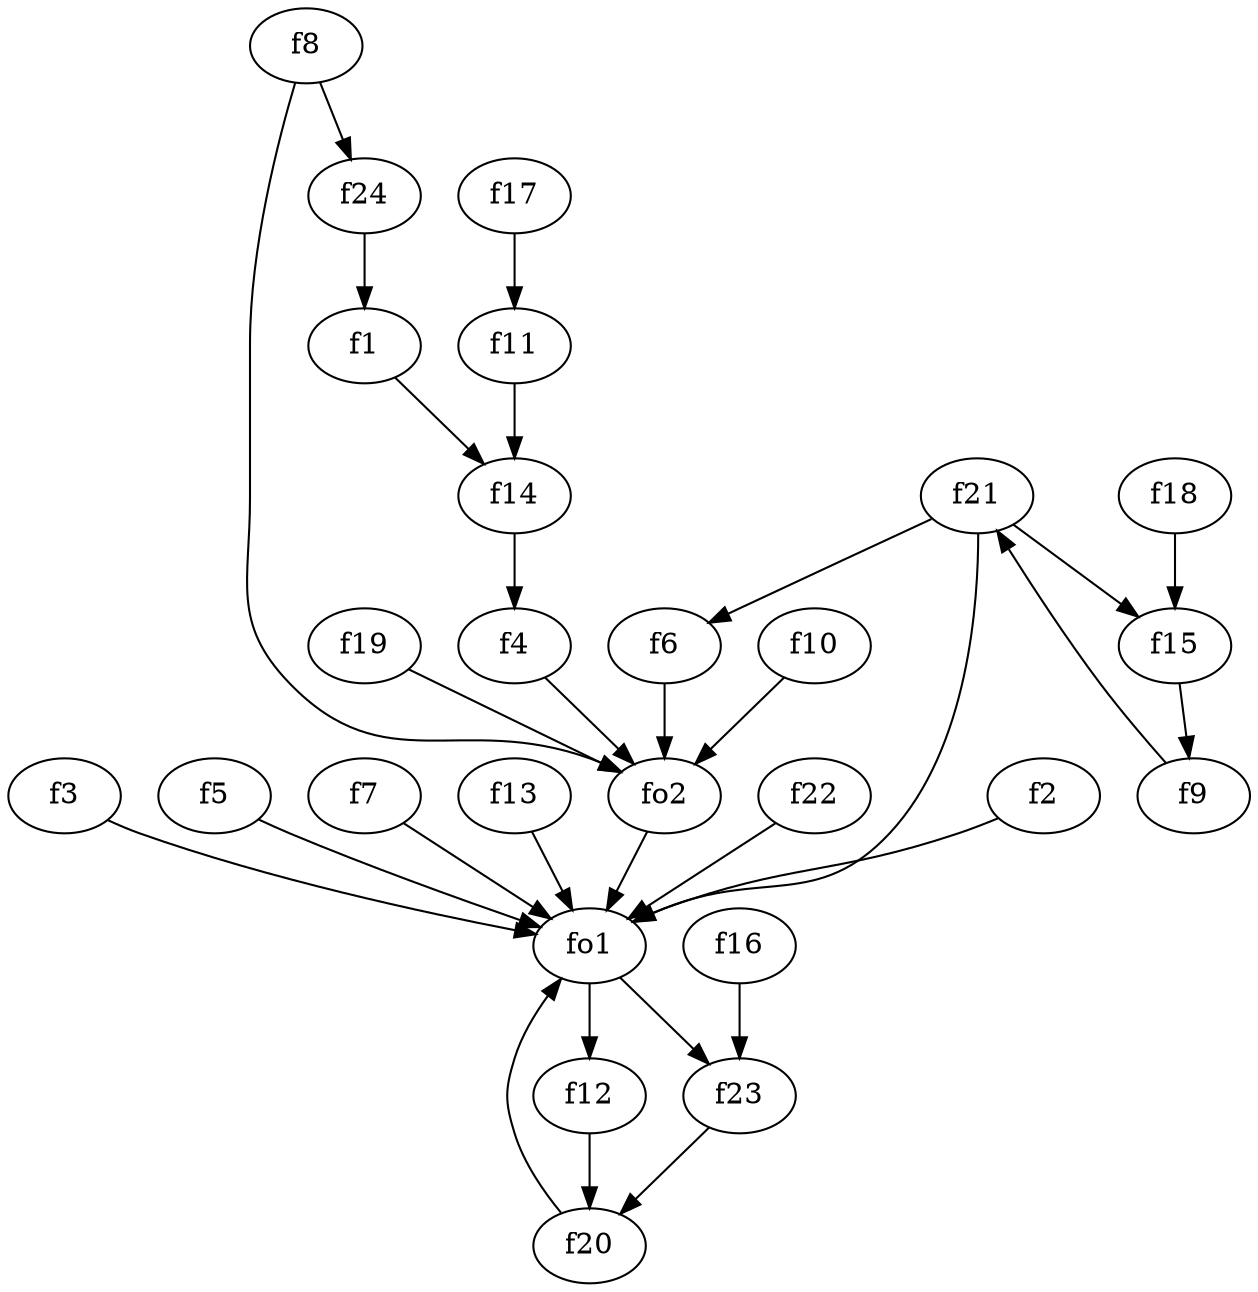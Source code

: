 strict digraph  {
f1;
f2;
f3;
f4;
f5;
f6;
f7;
f8;
f9;
f10;
f11;
f12;
f13;
f14;
f15;
f16;
f17;
f18;
f19;
f20;
f21;
f22;
f23;
f24;
fo1;
fo2;
f1 -> f14  [weight=2];
f2 -> fo1  [weight=2];
f3 -> fo1  [weight=2];
f4 -> fo2  [weight=2];
f5 -> fo1  [weight=2];
f6 -> fo2  [weight=2];
f7 -> fo1  [weight=2];
f8 -> f24  [weight=2];
f8 -> fo2  [weight=2];
f9 -> f21  [weight=2];
f10 -> fo2  [weight=2];
f11 -> f14  [weight=2];
f12 -> f20  [weight=2];
f13 -> fo1  [weight=2];
f14 -> f4  [weight=2];
f15 -> f9  [weight=2];
f16 -> f23  [weight=2];
f17 -> f11  [weight=2];
f18 -> f15  [weight=2];
f19 -> fo2  [weight=2];
f20 -> fo1  [weight=2];
f21 -> f15  [weight=2];
f21 -> f6  [weight=2];
f21 -> fo1  [weight=2];
f22 -> fo1  [weight=2];
f23 -> f20  [weight=2];
f24 -> f1  [weight=2];
fo1 -> f12  [weight=2];
fo1 -> f23  [weight=2];
fo2 -> fo1  [weight=2];
}
